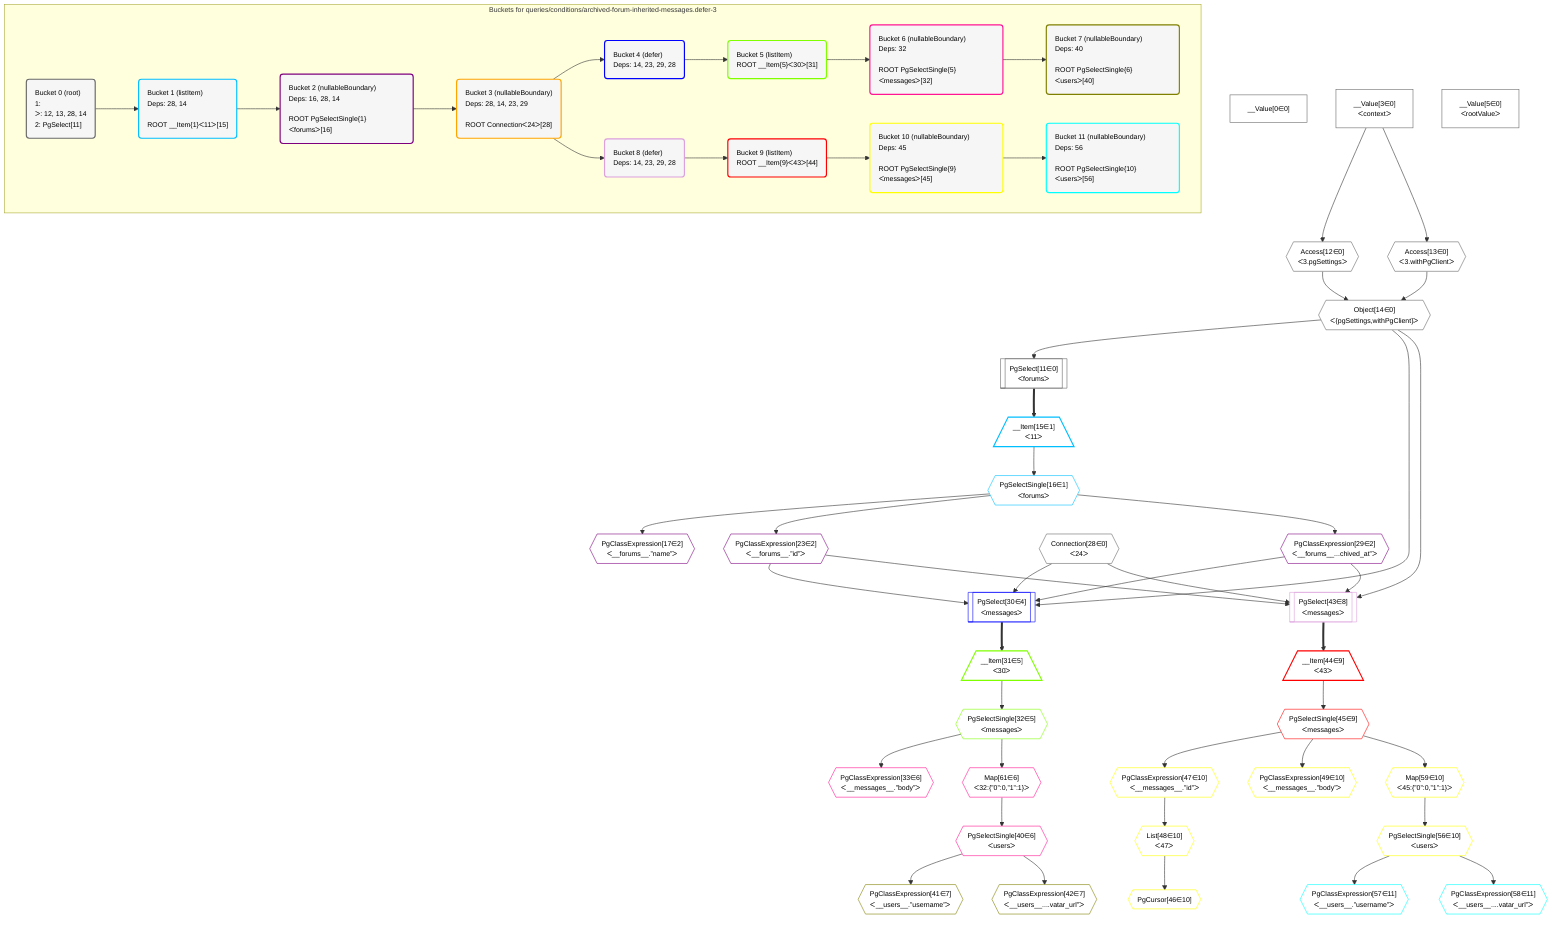 %%{init: {'themeVariables': { 'fontSize': '12px'}}}%%
graph TD
    classDef path fill:#eee,stroke:#000,color:#000
    classDef plan fill:#fff,stroke-width:1px,color:#000
    classDef itemplan fill:#fff,stroke-width:2px,color:#000
    classDef unbatchedplan fill:#dff,stroke-width:1px,color:#000
    classDef sideeffectplan fill:#fcc,stroke-width:2px,color:#000
    classDef bucket fill:#f6f6f6,color:#000,stroke-width:2px,text-align:left


    %% define steps
    __Value0["__Value[0∈0]"]:::plan
    __Value3["__Value[3∈0]<br />ᐸcontextᐳ"]:::plan
    __Value5["__Value[5∈0]<br />ᐸrootValueᐳ"]:::plan
    Access12{{"Access[12∈0]<br />ᐸ3.pgSettingsᐳ"}}:::plan
    Access13{{"Access[13∈0]<br />ᐸ3.withPgClientᐳ"}}:::plan
    Object14{{"Object[14∈0]<br />ᐸ{pgSettings,withPgClient}ᐳ"}}:::plan
    PgSelect11[["PgSelect[11∈0]<br />ᐸforumsᐳ"]]:::plan
    __Item15[/"__Item[15∈1]<br />ᐸ11ᐳ"\]:::itemplan
    PgSelectSingle16{{"PgSelectSingle[16∈1]<br />ᐸforumsᐳ"}}:::plan
    PgClassExpression17{{"PgClassExpression[17∈2]<br />ᐸ__forums__.”name”ᐳ"}}:::plan
    PgClassExpression23{{"PgClassExpression[23∈2]<br />ᐸ__forums__.”id”ᐳ"}}:::plan
    Connection28{{"Connection[28∈0]<br />ᐸ24ᐳ"}}:::plan
    PgClassExpression29{{"PgClassExpression[29∈2]<br />ᐸ__forums__...chived_at”ᐳ"}}:::plan
    PgSelect30[["PgSelect[30∈4]<br />ᐸmessagesᐳ"]]:::plan
    __Item31[/"__Item[31∈5]<br />ᐸ30ᐳ"\]:::itemplan
    PgSelectSingle32{{"PgSelectSingle[32∈5]<br />ᐸmessagesᐳ"}}:::plan
    PgClassExpression33{{"PgClassExpression[33∈6]<br />ᐸ__messages__.”body”ᐳ"}}:::plan
    Map61{{"Map[61∈6]<br />ᐸ32:{”0”:0,”1”:1}ᐳ"}}:::plan
    PgSelectSingle40{{"PgSelectSingle[40∈6]<br />ᐸusersᐳ"}}:::plan
    PgClassExpression41{{"PgClassExpression[41∈7]<br />ᐸ__users__.”username”ᐳ"}}:::plan
    PgClassExpression42{{"PgClassExpression[42∈7]<br />ᐸ__users__....vatar_url”ᐳ"}}:::plan
    PgSelect43[["PgSelect[43∈8]<br />ᐸmessagesᐳ"]]:::plan
    __Item44[/"__Item[44∈9]<br />ᐸ43ᐳ"\]:::itemplan
    PgSelectSingle45{{"PgSelectSingle[45∈9]<br />ᐸmessagesᐳ"}}:::plan
    PgClassExpression47{{"PgClassExpression[47∈10]<br />ᐸ__messages__.”id”ᐳ"}}:::plan
    List48{{"List[48∈10]<br />ᐸ47ᐳ"}}:::plan
    PgCursor46{{"PgCursor[46∈10]"}}:::plan
    PgClassExpression49{{"PgClassExpression[49∈10]<br />ᐸ__messages__.”body”ᐳ"}}:::plan
    Map59{{"Map[59∈10]<br />ᐸ45:{”0”:0,”1”:1}ᐳ"}}:::plan
    PgSelectSingle56{{"PgSelectSingle[56∈10]<br />ᐸusersᐳ"}}:::plan
    PgClassExpression57{{"PgClassExpression[57∈11]<br />ᐸ__users__.”username”ᐳ"}}:::plan
    PgClassExpression58{{"PgClassExpression[58∈11]<br />ᐸ__users__....vatar_url”ᐳ"}}:::plan

    %% plan dependencies
    __Value3 --> Access12
    __Value3 --> Access13
    Access12 & Access13 --> Object14
    Object14 --> PgSelect11
    PgSelect11 ==> __Item15
    __Item15 --> PgSelectSingle16
    PgSelectSingle16 --> PgClassExpression17
    PgSelectSingle16 --> PgClassExpression23
    PgSelectSingle16 --> PgClassExpression29
    Object14 & PgClassExpression23 & PgClassExpression29 & Connection28 --> PgSelect30
    PgSelect30 ==> __Item31
    __Item31 --> PgSelectSingle32
    PgSelectSingle32 --> PgClassExpression33
    PgSelectSingle32 --> Map61
    Map61 --> PgSelectSingle40
    PgSelectSingle40 --> PgClassExpression41
    PgSelectSingle40 --> PgClassExpression42
    Object14 & PgClassExpression23 & PgClassExpression29 & Connection28 --> PgSelect43
    PgSelect43 ==> __Item44
    __Item44 --> PgSelectSingle45
    PgSelectSingle45 --> PgClassExpression47
    PgClassExpression47 --> List48
    List48 --> PgCursor46
    PgSelectSingle45 --> PgClassExpression49
    PgSelectSingle45 --> Map59
    Map59 --> PgSelectSingle56
    PgSelectSingle56 --> PgClassExpression57
    PgSelectSingle56 --> PgClassExpression58

    subgraph "Buckets for queries/conditions/archived-forum-inherited-messages.defer-3"
    Bucket0("Bucket 0 (root)<br />1: <br />ᐳ: 12, 13, 28, 14<br />2: PgSelect[11]"):::bucket
    classDef bucket0 stroke:#696969
    class Bucket0,__Value0,__Value3,__Value5,PgSelect11,Access12,Access13,Object14,Connection28 bucket0
    Bucket1("Bucket 1 (listItem)<br />Deps: 28, 14<br /><br />ROOT __Item{1}ᐸ11ᐳ[15]"):::bucket
    classDef bucket1 stroke:#00bfff
    class Bucket1,__Item15,PgSelectSingle16 bucket1
    Bucket2("Bucket 2 (nullableBoundary)<br />Deps: 16, 28, 14<br /><br />ROOT PgSelectSingle{1}ᐸforumsᐳ[16]"):::bucket
    classDef bucket2 stroke:#7f007f
    class Bucket2,PgClassExpression17,PgClassExpression23,PgClassExpression29 bucket2
    Bucket3("Bucket 3 (nullableBoundary)<br />Deps: 28, 14, 23, 29<br /><br />ROOT Connectionᐸ24ᐳ[28]"):::bucket
    classDef bucket3 stroke:#ffa500
    class Bucket3 bucket3
    Bucket4("Bucket 4 (defer)<br />Deps: 14, 23, 29, 28"):::bucket
    classDef bucket4 stroke:#0000ff
    class Bucket4,PgSelect30 bucket4
    Bucket5("Bucket 5 (listItem)<br />ROOT __Item{5}ᐸ30ᐳ[31]"):::bucket
    classDef bucket5 stroke:#7fff00
    class Bucket5,__Item31,PgSelectSingle32 bucket5
    Bucket6("Bucket 6 (nullableBoundary)<br />Deps: 32<br /><br />ROOT PgSelectSingle{5}ᐸmessagesᐳ[32]"):::bucket
    classDef bucket6 stroke:#ff1493
    class Bucket6,PgClassExpression33,PgSelectSingle40,Map61 bucket6
    Bucket7("Bucket 7 (nullableBoundary)<br />Deps: 40<br /><br />ROOT PgSelectSingle{6}ᐸusersᐳ[40]"):::bucket
    classDef bucket7 stroke:#808000
    class Bucket7,PgClassExpression41,PgClassExpression42 bucket7
    Bucket8("Bucket 8 (defer)<br />Deps: 14, 23, 29, 28"):::bucket
    classDef bucket8 stroke:#dda0dd
    class Bucket8,PgSelect43 bucket8
    Bucket9("Bucket 9 (listItem)<br />ROOT __Item{9}ᐸ43ᐳ[44]"):::bucket
    classDef bucket9 stroke:#ff0000
    class Bucket9,__Item44,PgSelectSingle45 bucket9
    Bucket10("Bucket 10 (nullableBoundary)<br />Deps: 45<br /><br />ROOT PgSelectSingle{9}ᐸmessagesᐳ[45]"):::bucket
    classDef bucket10 stroke:#ffff00
    class Bucket10,PgCursor46,PgClassExpression47,List48,PgClassExpression49,PgSelectSingle56,Map59 bucket10
    Bucket11("Bucket 11 (nullableBoundary)<br />Deps: 56<br /><br />ROOT PgSelectSingle{10}ᐸusersᐳ[56]"):::bucket
    classDef bucket11 stroke:#00ffff
    class Bucket11,PgClassExpression57,PgClassExpression58 bucket11
    Bucket0 --> Bucket1
    Bucket1 --> Bucket2
    Bucket2 --> Bucket3
    Bucket3 --> Bucket4 & Bucket8
    Bucket4 --> Bucket5
    Bucket5 --> Bucket6
    Bucket6 --> Bucket7
    Bucket8 --> Bucket9
    Bucket9 --> Bucket10
    Bucket10 --> Bucket11
    end